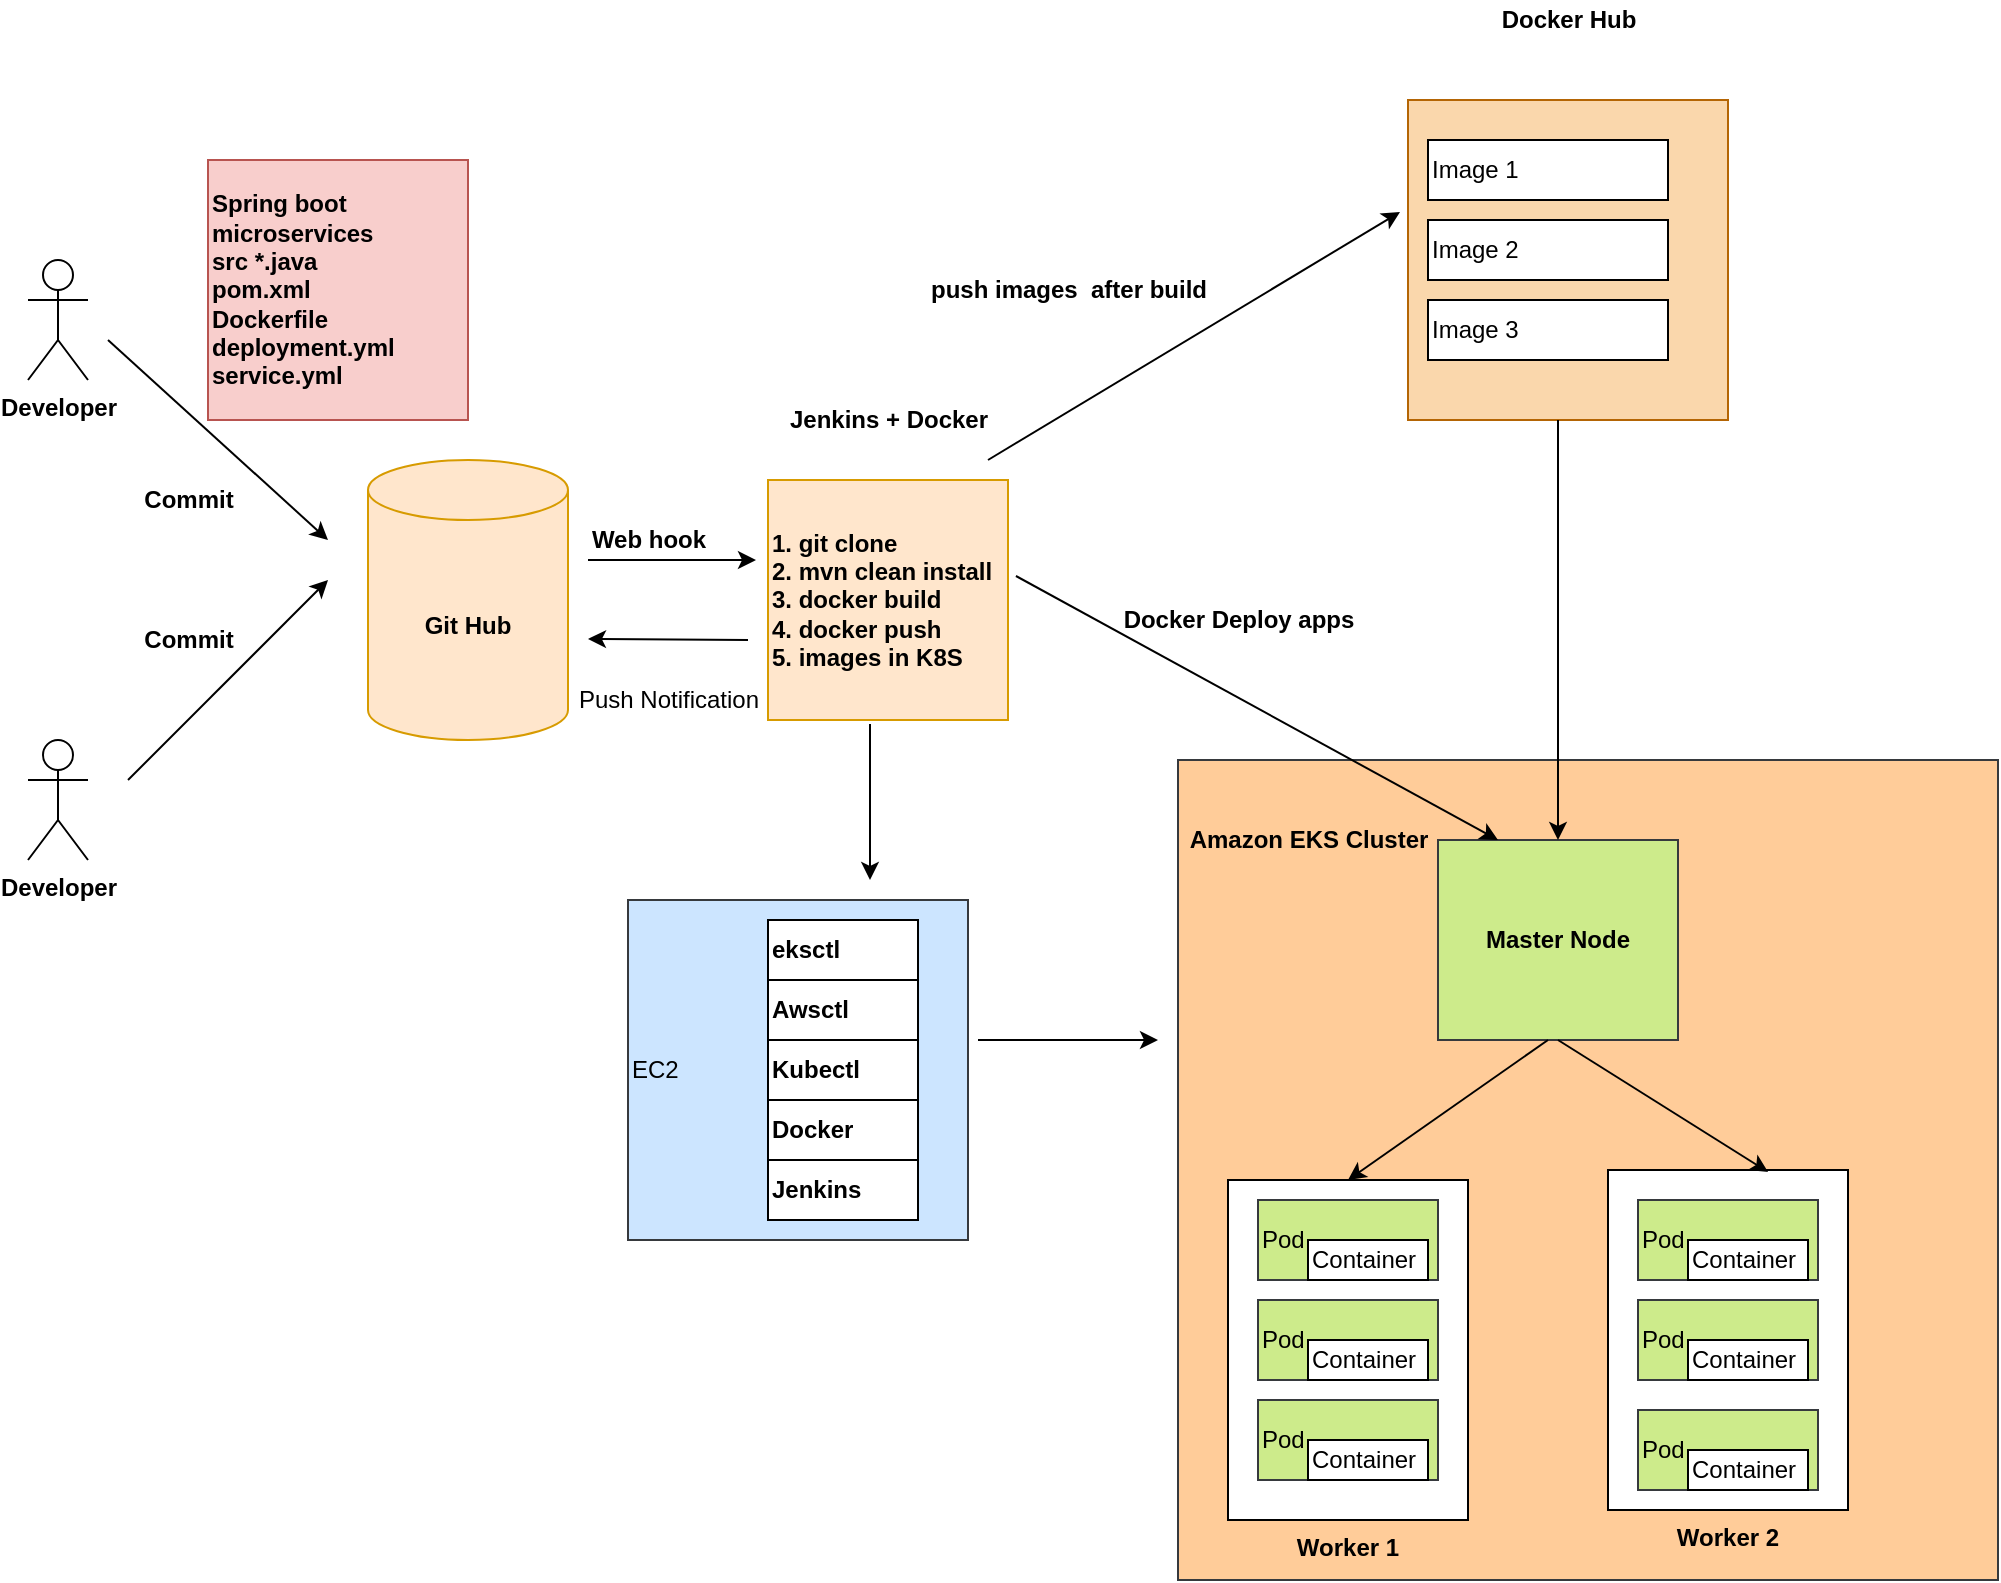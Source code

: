 <mxfile version="15.7.3" type="github">
  <diagram id="H9nXhSYkg9zC9ilVVeqd" name="Page-1">
    <mxGraphModel dx="1320" dy="1653" grid="1" gridSize="10" guides="1" tooltips="1" connect="1" arrows="1" fold="1" page="1" pageScale="1" pageWidth="827" pageHeight="1169" math="0" shadow="0">
      <root>
        <mxCell id="0" />
        <mxCell id="1" parent="0" />
        <mxCell id="ZjkBnnlKOOUAqyv0hb9u-2" value="&lt;b&gt;Developer&lt;/b&gt;" style="shape=umlActor;verticalLabelPosition=bottom;verticalAlign=top;html=1;outlineConnect=0;" parent="1" vertex="1">
          <mxGeometry x="50" y="210" width="30" height="60" as="geometry" />
        </mxCell>
        <mxCell id="ZjkBnnlKOOUAqyv0hb9u-3" value="&lt;b&gt;Developer&lt;/b&gt;" style="shape=umlActor;verticalLabelPosition=bottom;verticalAlign=top;html=1;outlineConnect=0;" parent="1" vertex="1">
          <mxGeometry x="50" y="-30" width="30" height="60" as="geometry" />
        </mxCell>
        <mxCell id="ZjkBnnlKOOUAqyv0hb9u-7" value="" style="endArrow=classic;html=1;rounded=0;" parent="1" edge="1">
          <mxGeometry width="50" height="50" relative="1" as="geometry">
            <mxPoint x="100" y="230" as="sourcePoint" />
            <mxPoint x="200" y="130" as="targetPoint" />
          </mxGeometry>
        </mxCell>
        <mxCell id="ZjkBnnlKOOUAqyv0hb9u-8" value="" style="endArrow=classic;html=1;rounded=0;" parent="1" edge="1">
          <mxGeometry width="50" height="50" relative="1" as="geometry">
            <mxPoint x="90" y="10" as="sourcePoint" />
            <mxPoint x="200" y="110" as="targetPoint" />
          </mxGeometry>
        </mxCell>
        <mxCell id="ZjkBnnlKOOUAqyv0hb9u-10" value="&lt;b&gt;Git Hub&lt;/b&gt;" style="shape=cylinder3;whiteSpace=wrap;html=1;boundedLbl=1;backgroundOutline=1;size=15;fillColor=#ffe6cc;strokeColor=#d79b00;" parent="1" vertex="1">
          <mxGeometry x="220" y="70" width="100" height="140" as="geometry" />
        </mxCell>
        <mxCell id="ZjkBnnlKOOUAqyv0hb9u-11" value="&lt;b&gt;Spring boot microservices&lt;br&gt;src *.java&lt;br&gt;pom.xml&lt;br&gt;Dockerfile&lt;br&gt;deployment.yml&lt;br&gt;service.yml&lt;/b&gt;" style="whiteSpace=wrap;html=1;aspect=fixed;fillColor=#f8cecc;strokeColor=#b85450;align=left;" parent="1" vertex="1">
          <mxGeometry x="140" y="-80" width="130" height="130" as="geometry" />
        </mxCell>
        <mxCell id="ZjkBnnlKOOUAqyv0hb9u-12" value="&lt;b&gt;Commit&lt;/b&gt;" style="text;html=1;align=center;verticalAlign=middle;resizable=0;points=[];autosize=1;strokeColor=none;fillColor=none;" parent="1" vertex="1">
          <mxGeometry x="100" y="80" width="60" height="20" as="geometry" />
        </mxCell>
        <mxCell id="ZjkBnnlKOOUAqyv0hb9u-13" value="&lt;b&gt;Commit&lt;/b&gt;" style="text;html=1;align=center;verticalAlign=middle;resizable=0;points=[];autosize=1;strokeColor=none;fillColor=none;" parent="1" vertex="1">
          <mxGeometry x="100" y="150" width="60" height="20" as="geometry" />
        </mxCell>
        <mxCell id="ZjkBnnlKOOUAqyv0hb9u-14" value="&lt;b&gt;1. git clone&lt;br&gt;2. mvn clean install&lt;br&gt;3. docker build&lt;br&gt;4. docker push&lt;br&gt;5. images in K8S&lt;/b&gt;" style="whiteSpace=wrap;html=1;aspect=fixed;fillColor=#ffe6cc;strokeColor=#d79b00;align=left;" parent="1" vertex="1">
          <mxGeometry x="420" y="80" width="120" height="120" as="geometry" />
        </mxCell>
        <mxCell id="ZjkBnnlKOOUAqyv0hb9u-15" value="" style="endArrow=classic;html=1;rounded=0;" parent="1" edge="1">
          <mxGeometry width="50" height="50" relative="1" as="geometry">
            <mxPoint x="330" y="120" as="sourcePoint" />
            <mxPoint x="414" y="120" as="targetPoint" />
          </mxGeometry>
        </mxCell>
        <mxCell id="ZjkBnnlKOOUAqyv0hb9u-16" value="" style="endArrow=classic;html=1;rounded=0;" parent="1" edge="1">
          <mxGeometry width="50" height="50" relative="1" as="geometry">
            <mxPoint x="410" y="160" as="sourcePoint" />
            <mxPoint x="330" y="159.5" as="targetPoint" />
          </mxGeometry>
        </mxCell>
        <mxCell id="ZjkBnnlKOOUAqyv0hb9u-17" value="&lt;b&gt;Jenkins + Docker&lt;/b&gt;" style="text;html=1;align=center;verticalAlign=middle;resizable=0;points=[];autosize=1;strokeColor=none;fillColor=none;" parent="1" vertex="1">
          <mxGeometry x="425" y="40" width="110" height="20" as="geometry" />
        </mxCell>
        <mxCell id="ZjkBnnlKOOUAqyv0hb9u-19" value="" style="whiteSpace=wrap;html=1;aspect=fixed;align=left;fillColor=#fad7ac;strokeColor=#b46504;" parent="1" vertex="1">
          <mxGeometry x="740" y="-110" width="160" height="160" as="geometry" />
        </mxCell>
        <mxCell id="ZjkBnnlKOOUAqyv0hb9u-21" value="" style="endArrow=classic;html=1;rounded=0;entryX=-0.025;entryY=0.35;entryDx=0;entryDy=0;entryPerimeter=0;" parent="1" target="ZjkBnnlKOOUAqyv0hb9u-19" edge="1">
          <mxGeometry width="50" height="50" relative="1" as="geometry">
            <mxPoint x="530" y="70" as="sourcePoint" />
            <mxPoint x="440" y="150" as="targetPoint" />
          </mxGeometry>
        </mxCell>
        <mxCell id="ZjkBnnlKOOUAqyv0hb9u-22" value="push images&amp;nbsp; after build" style="text;html=1;align=center;verticalAlign=middle;resizable=0;points=[];autosize=1;strokeColor=none;fillColor=none;fontStyle=1" parent="1" vertex="1">
          <mxGeometry x="495" y="-25" width="150" height="20" as="geometry" />
        </mxCell>
        <mxCell id="ZjkBnnlKOOUAqyv0hb9u-25" value="&lt;span style=&quot;color: rgba(0 , 0 , 0 , 0) ; font-family: monospace ; font-size: 0px&quot;&gt;Ekc&lt;/span&gt;" style="whiteSpace=wrap;html=1;aspect=fixed;align=center;fillColor=#ffcc99;strokeColor=#36393d;labelPosition=center;verticalLabelPosition=top;verticalAlign=bottom;" parent="1" vertex="1">
          <mxGeometry x="625" y="220" width="410" height="410" as="geometry" />
        </mxCell>
        <mxCell id="ZjkBnnlKOOUAqyv0hb9u-32" value="&lt;b&gt;Master Node&lt;/b&gt;" style="rounded=0;whiteSpace=wrap;html=1;align=center;fillColor=#cdeb8b;strokeColor=#36393d;" parent="1" vertex="1">
          <mxGeometry x="755" y="260" width="120" height="100" as="geometry" />
        </mxCell>
        <mxCell id="ZjkBnnlKOOUAqyv0hb9u-33" value="&lt;b&gt;Worker 1&lt;/b&gt;" style="rounded=0;whiteSpace=wrap;html=1;align=center;labelPosition=center;verticalLabelPosition=bottom;verticalAlign=top;" parent="1" vertex="1">
          <mxGeometry x="650" y="430" width="120" height="170" as="geometry" />
        </mxCell>
        <mxCell id="ZjkBnnlKOOUAqyv0hb9u-37" value="" style="edgeStyle=orthogonalEdgeStyle;rounded=0;orthogonalLoop=1;jettySize=auto;html=1;" parent="1" edge="1">
          <mxGeometry relative="1" as="geometry">
            <mxPoint x="710" y="480" as="sourcePoint" />
            <mxPoint x="710" y="480" as="targetPoint" />
          </mxGeometry>
        </mxCell>
        <mxCell id="ZjkBnnlKOOUAqyv0hb9u-41" value="&lt;div&gt;&lt;span&gt;Pod&lt;/span&gt;&lt;/div&gt;" style="rounded=0;whiteSpace=wrap;html=1;align=left;labelPosition=center;verticalLabelPosition=middle;verticalAlign=middle;fillColor=#cdeb8b;strokeColor=#36393d;" parent="1" vertex="1">
          <mxGeometry x="665" y="490" width="90" height="40" as="geometry" />
        </mxCell>
        <mxCell id="ZjkBnnlKOOUAqyv0hb9u-42" value="&lt;div&gt;&lt;span&gt;Pod&lt;/span&gt;&lt;/div&gt;" style="rounded=0;whiteSpace=wrap;html=1;align=left;labelPosition=center;verticalLabelPosition=middle;verticalAlign=middle;fillColor=#cdeb8b;strokeColor=#36393d;" parent="1" vertex="1">
          <mxGeometry x="665" y="540" width="90" height="40" as="geometry" />
        </mxCell>
        <mxCell id="ZjkBnnlKOOUAqyv0hb9u-44" value="&lt;div&gt;&lt;span&gt;Pod&lt;/span&gt;&lt;/div&gt;" style="rounded=0;whiteSpace=wrap;html=1;align=left;labelPosition=center;verticalLabelPosition=middle;verticalAlign=middle;fillColor=#cdeb8b;strokeColor=#36393d;" parent="1" vertex="1">
          <mxGeometry x="665" y="440" width="90" height="40" as="geometry" />
        </mxCell>
        <mxCell id="ZjkBnnlKOOUAqyv0hb9u-45" value="Container" style="rounded=0;whiteSpace=wrap;html=1;align=left;" parent="1" vertex="1">
          <mxGeometry x="690" y="460" width="60" height="20" as="geometry" />
        </mxCell>
        <mxCell id="ZjkBnnlKOOUAqyv0hb9u-46" value="Container" style="rounded=0;whiteSpace=wrap;html=1;align=left;" parent="1" vertex="1">
          <mxGeometry x="690" y="510" width="60" height="20" as="geometry" />
        </mxCell>
        <mxCell id="ZjkBnnlKOOUAqyv0hb9u-47" value="Container" style="rounded=0;whiteSpace=wrap;html=1;align=left;" parent="1" vertex="1">
          <mxGeometry x="690" y="560" width="60" height="20" as="geometry" />
        </mxCell>
        <mxCell id="ZjkBnnlKOOUAqyv0hb9u-50" value="&lt;b&gt;Worker 2&lt;/b&gt;" style="rounded=0;whiteSpace=wrap;html=1;align=center;labelPosition=center;verticalLabelPosition=bottom;verticalAlign=top;" parent="1" vertex="1">
          <mxGeometry x="840" y="425" width="120" height="170" as="geometry" />
        </mxCell>
        <mxCell id="ZjkBnnlKOOUAqyv0hb9u-51" value="&lt;div&gt;&lt;span&gt;Pod&lt;/span&gt;&lt;/div&gt;" style="rounded=0;whiteSpace=wrap;html=1;align=left;labelPosition=center;verticalLabelPosition=middle;verticalAlign=middle;fillColor=#cdeb8b;strokeColor=#36393d;" parent="1" vertex="1">
          <mxGeometry x="855" y="440" width="90" height="40" as="geometry" />
        </mxCell>
        <mxCell id="ZjkBnnlKOOUAqyv0hb9u-52" value="&lt;div&gt;&lt;span&gt;Pod&lt;/span&gt;&lt;/div&gt;" style="rounded=0;whiteSpace=wrap;html=1;align=left;labelPosition=center;verticalLabelPosition=middle;verticalAlign=middle;fillColor=#cdeb8b;strokeColor=#36393d;" parent="1" vertex="1">
          <mxGeometry x="855" y="490" width="90" height="40" as="geometry" />
        </mxCell>
        <mxCell id="ZjkBnnlKOOUAqyv0hb9u-53" value="&lt;div&gt;&lt;span&gt;Pod&lt;/span&gt;&lt;/div&gt;" style="rounded=0;whiteSpace=wrap;html=1;align=left;labelPosition=center;verticalLabelPosition=middle;verticalAlign=middle;fillColor=#cdeb8b;strokeColor=#36393d;" parent="1" vertex="1">
          <mxGeometry x="855" y="545" width="90" height="40" as="geometry" />
        </mxCell>
        <mxCell id="ZjkBnnlKOOUAqyv0hb9u-54" value="Container" style="rounded=0;whiteSpace=wrap;html=1;align=left;" parent="1" vertex="1">
          <mxGeometry x="880" y="460" width="60" height="20" as="geometry" />
        </mxCell>
        <mxCell id="ZjkBnnlKOOUAqyv0hb9u-55" value="Container" style="rounded=0;whiteSpace=wrap;html=1;align=left;" parent="1" vertex="1">
          <mxGeometry x="880" y="510" width="60" height="20" as="geometry" />
        </mxCell>
        <mxCell id="ZjkBnnlKOOUAqyv0hb9u-56" value="Container" style="rounded=0;whiteSpace=wrap;html=1;align=left;" parent="1" vertex="1">
          <mxGeometry x="880" y="565" width="60" height="20" as="geometry" />
        </mxCell>
        <mxCell id="ZjkBnnlKOOUAqyv0hb9u-66" value="" style="endArrow=classic;html=1;rounded=0;entryX=0.5;entryY=0;entryDx=0;entryDy=0;" parent="1" target="ZjkBnnlKOOUAqyv0hb9u-33" edge="1">
          <mxGeometry width="50" height="50" relative="1" as="geometry">
            <mxPoint x="810" y="360" as="sourcePoint" />
            <mxPoint x="730" y="310" as="targetPoint" />
            <Array as="points">
              <mxPoint x="810" y="360" />
            </Array>
          </mxGeometry>
        </mxCell>
        <mxCell id="ZjkBnnlKOOUAqyv0hb9u-70" value="" style="endArrow=classic;html=1;rounded=0;entryX=0.667;entryY=0.006;entryDx=0;entryDy=0;entryPerimeter=0;exitX=0.5;exitY=1;exitDx=0;exitDy=0;" parent="1" source="ZjkBnnlKOOUAqyv0hb9u-32" target="ZjkBnnlKOOUAqyv0hb9u-50" edge="1">
          <mxGeometry width="50" height="50" relative="1" as="geometry">
            <mxPoint x="850" y="360" as="sourcePoint" />
            <mxPoint x="750" y="430" as="targetPoint" />
            <Array as="points" />
          </mxGeometry>
        </mxCell>
        <mxCell id="ZjkBnnlKOOUAqyv0hb9u-72" value="Image 1" style="rounded=0;whiteSpace=wrap;html=1;align=left;" parent="1" vertex="1">
          <mxGeometry x="750" y="-90" width="120" height="30" as="geometry" />
        </mxCell>
        <mxCell id="ZjkBnnlKOOUAqyv0hb9u-73" value="Image 2" style="rounded=0;whiteSpace=wrap;html=1;align=left;" parent="1" vertex="1">
          <mxGeometry x="750" y="-50" width="120" height="30" as="geometry" />
        </mxCell>
        <mxCell id="ZjkBnnlKOOUAqyv0hb9u-74" value="Image 3" style="rounded=0;whiteSpace=wrap;html=1;align=left;" parent="1" vertex="1">
          <mxGeometry x="750" y="-10" width="120" height="30" as="geometry" />
        </mxCell>
        <mxCell id="ZjkBnnlKOOUAqyv0hb9u-75" value="&lt;b&gt;Docker Hub&lt;/b&gt;" style="text;html=1;align=center;verticalAlign=middle;resizable=0;points=[];autosize=1;strokeColor=none;fillColor=none;" parent="1" vertex="1">
          <mxGeometry x="780" y="-160" width="80" height="20" as="geometry" />
        </mxCell>
        <mxCell id="ZjkBnnlKOOUAqyv0hb9u-76" value="&lt;b&gt;Amazon EKS Cluster&lt;/b&gt;" style="text;html=1;align=center;verticalAlign=middle;resizable=0;points=[];autosize=1;strokeColor=none;fillColor=none;" parent="1" vertex="1">
          <mxGeometry x="625" y="250" width="130" height="20" as="geometry" />
        </mxCell>
        <mxCell id="ZjkBnnlKOOUAqyv0hb9u-77" value="" style="endArrow=classic;html=1;rounded=0;" parent="1" target="ZjkBnnlKOOUAqyv0hb9u-32" edge="1">
          <mxGeometry width="50" height="50" relative="1" as="geometry">
            <mxPoint x="815" y="50" as="sourcePoint" />
            <mxPoint x="1013" y="-64" as="targetPoint" />
            <Array as="points">
              <mxPoint x="815" y="50" />
            </Array>
          </mxGeometry>
        </mxCell>
        <mxCell id="ZjkBnnlKOOUAqyv0hb9u-79" value="" style="endArrow=classic;html=1;rounded=0;exitX=1.033;exitY=0.4;exitDx=0;exitDy=0;exitPerimeter=0;entryX=0.25;entryY=0;entryDx=0;entryDy=0;" parent="1" source="ZjkBnnlKOOUAqyv0hb9u-14" target="ZjkBnnlKOOUAqyv0hb9u-32" edge="1">
          <mxGeometry width="50" height="50" relative="1" as="geometry">
            <mxPoint x="530" y="360" as="sourcePoint" />
            <mxPoint x="620" y="270" as="targetPoint" />
          </mxGeometry>
        </mxCell>
        <mxCell id="ZjkBnnlKOOUAqyv0hb9u-80" value="&lt;b&gt;Docker Deploy apps&lt;/b&gt;" style="text;html=1;align=center;verticalAlign=middle;resizable=0;points=[];autosize=1;strokeColor=none;fillColor=none;" parent="1" vertex="1">
          <mxGeometry x="590" y="140" width="130" height="20" as="geometry" />
        </mxCell>
        <mxCell id="ZjkBnnlKOOUAqyv0hb9u-81" value="&lt;b&gt;Web hook&lt;/b&gt;" style="text;html=1;align=center;verticalAlign=middle;resizable=0;points=[];autosize=1;strokeColor=none;fillColor=none;" parent="1" vertex="1">
          <mxGeometry x="325" y="100" width="70" height="20" as="geometry" />
        </mxCell>
        <mxCell id="ZjkBnnlKOOUAqyv0hb9u-82" value="EC2" style="whiteSpace=wrap;html=1;aspect=fixed;align=left;fillColor=#cce5ff;strokeColor=#36393d;" parent="1" vertex="1">
          <mxGeometry x="350" y="290" width="170" height="170" as="geometry" />
        </mxCell>
        <mxCell id="ZjkBnnlKOOUAqyv0hb9u-83" value="&lt;b&gt;Jenkins&lt;/b&gt;" style="rounded=0;whiteSpace=wrap;html=1;align=left;" parent="1" vertex="1">
          <mxGeometry x="420" y="420" width="75" height="30" as="geometry" />
        </mxCell>
        <mxCell id="ZjkBnnlKOOUAqyv0hb9u-84" value="" style="endArrow=classic;html=1;rounded=0;" parent="1" edge="1">
          <mxGeometry width="50" height="50" relative="1" as="geometry">
            <mxPoint x="525" y="360" as="sourcePoint" />
            <mxPoint x="615" y="360" as="targetPoint" />
          </mxGeometry>
        </mxCell>
        <mxCell id="ZjkBnnlKOOUAqyv0hb9u-86" value="" style="endArrow=classic;html=1;rounded=0;exitX=0.425;exitY=1.017;exitDx=0;exitDy=0;exitPerimeter=0;" parent="1" source="ZjkBnnlKOOUAqyv0hb9u-14" edge="1">
          <mxGeometry width="50" height="50" relative="1" as="geometry">
            <mxPoint x="650" y="360" as="sourcePoint" />
            <mxPoint x="471" y="280" as="targetPoint" />
            <Array as="points">
              <mxPoint x="471" y="270" />
            </Array>
          </mxGeometry>
        </mxCell>
        <mxCell id="qkQBsXT437ze0GC38bcx-5" value="&lt;b&gt;Docker&lt;/b&gt;" style="rounded=0;whiteSpace=wrap;html=1;align=left;" parent="1" vertex="1">
          <mxGeometry x="420" y="390" width="75" height="30" as="geometry" />
        </mxCell>
        <mxCell id="qkQBsXT437ze0GC38bcx-6" value="&lt;b&gt;Kubectl&lt;/b&gt;" style="rounded=0;whiteSpace=wrap;html=1;align=left;" parent="1" vertex="1">
          <mxGeometry x="420" y="360" width="75" height="30" as="geometry" />
        </mxCell>
        <mxCell id="qkQBsXT437ze0GC38bcx-7" value="&lt;b&gt;Awsctl&lt;/b&gt;" style="rounded=0;whiteSpace=wrap;html=1;align=left;" parent="1" vertex="1">
          <mxGeometry x="420" y="330" width="75" height="30" as="geometry" />
        </mxCell>
        <mxCell id="qkQBsXT437ze0GC38bcx-8" value="&lt;b&gt;eksctl&lt;/b&gt;" style="rounded=0;whiteSpace=wrap;html=1;align=left;" parent="1" vertex="1">
          <mxGeometry x="420" y="300" width="75" height="30" as="geometry" />
        </mxCell>
        <mxCell id="0_UjvzW92OqMPkSEMSWs-1" value="Push Notification&lt;br&gt;" style="text;html=1;align=center;verticalAlign=middle;resizable=0;points=[];autosize=1;strokeColor=none;fillColor=none;" vertex="1" parent="1">
          <mxGeometry x="315" y="180" width="110" height="20" as="geometry" />
        </mxCell>
      </root>
    </mxGraphModel>
  </diagram>
</mxfile>
